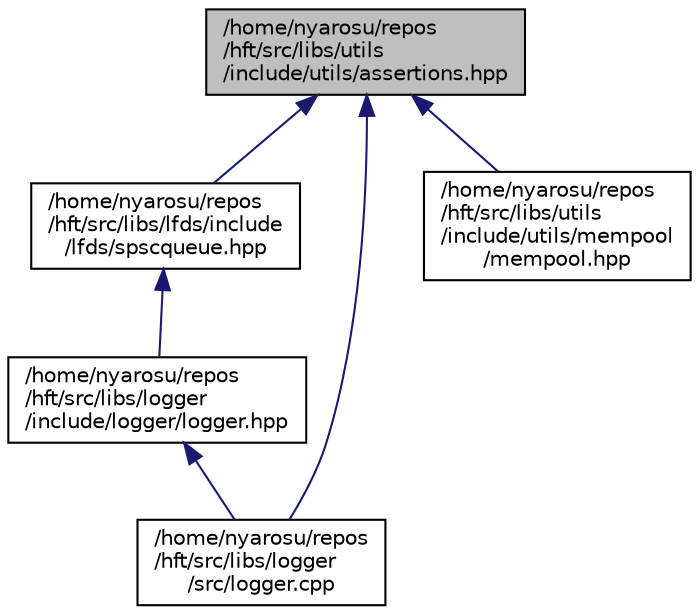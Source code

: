 digraph "/home/nyarosu/repos/hft/src/libs/utils/include/utils/assertions.hpp"
{
 // LATEX_PDF_SIZE
  edge [fontname="Helvetica",fontsize="10",labelfontname="Helvetica",labelfontsize="10"];
  node [fontname="Helvetica",fontsize="10",shape=record];
  Node1 [label="/home/nyarosu/repos\l/hft/src/libs/utils\l/include/utils/assertions.hpp",height=0.2,width=0.4,color="black", fillcolor="grey75", style="filled", fontcolor="black",tooltip=" "];
  Node1 -> Node2 [dir="back",color="midnightblue",fontsize="10",style="solid"];
  Node2 [label="/home/nyarosu/repos\l/hft/src/libs/lfds/include\l/lfds/spscqueue.hpp",height=0.2,width=0.4,color="black", fillcolor="white", style="filled",URL="$spscqueue_8hpp.html",tooltip="Single producer, single consumer, lock free queue."];
  Node2 -> Node3 [dir="back",color="midnightblue",fontsize="10",style="solid"];
  Node3 [label="/home/nyarosu/repos\l/hft/src/libs/logger\l/include/logger/logger.hpp",height=0.2,width=0.4,color="black", fillcolor="white", style="filled",URL="$logger_8hpp.html",tooltip="Public interface of logger class."];
  Node3 -> Node4 [dir="back",color="midnightblue",fontsize="10",style="solid"];
  Node4 [label="/home/nyarosu/repos\l/hft/src/libs/logger\l/src/logger.cpp",height=0.2,width=0.4,color="black", fillcolor="white", style="filled",URL="$logger_8cpp.html",tooltip="Implementation of logger class."];
  Node1 -> Node4 [dir="back",color="midnightblue",fontsize="10",style="solid"];
  Node1 -> Node5 [dir="back",color="midnightblue",fontsize="10",style="solid"];
  Node5 [label="/home/nyarosu/repos\l/hft/src/libs/utils\l/include/utils/mempool\l/mempool.hpp",height=0.2,width=0.4,color="black", fillcolor="white", style="filled",URL="$mempool_8hpp.html",tooltip=" "];
}
